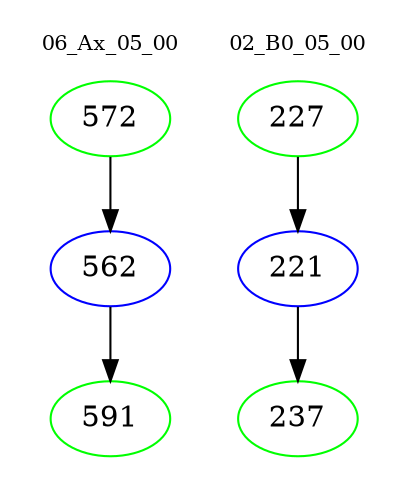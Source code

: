 digraph{
subgraph cluster_0 {
color = white
label = "06_Ax_05_00";
fontsize=10;
T0_572 [label="572", color="green"]
T0_572 -> T0_562 [color="black"]
T0_562 [label="562", color="blue"]
T0_562 -> T0_591 [color="black"]
T0_591 [label="591", color="green"]
}
subgraph cluster_1 {
color = white
label = "02_B0_05_00";
fontsize=10;
T1_227 [label="227", color="green"]
T1_227 -> T1_221 [color="black"]
T1_221 [label="221", color="blue"]
T1_221 -> T1_237 [color="black"]
T1_237 [label="237", color="green"]
}
}
